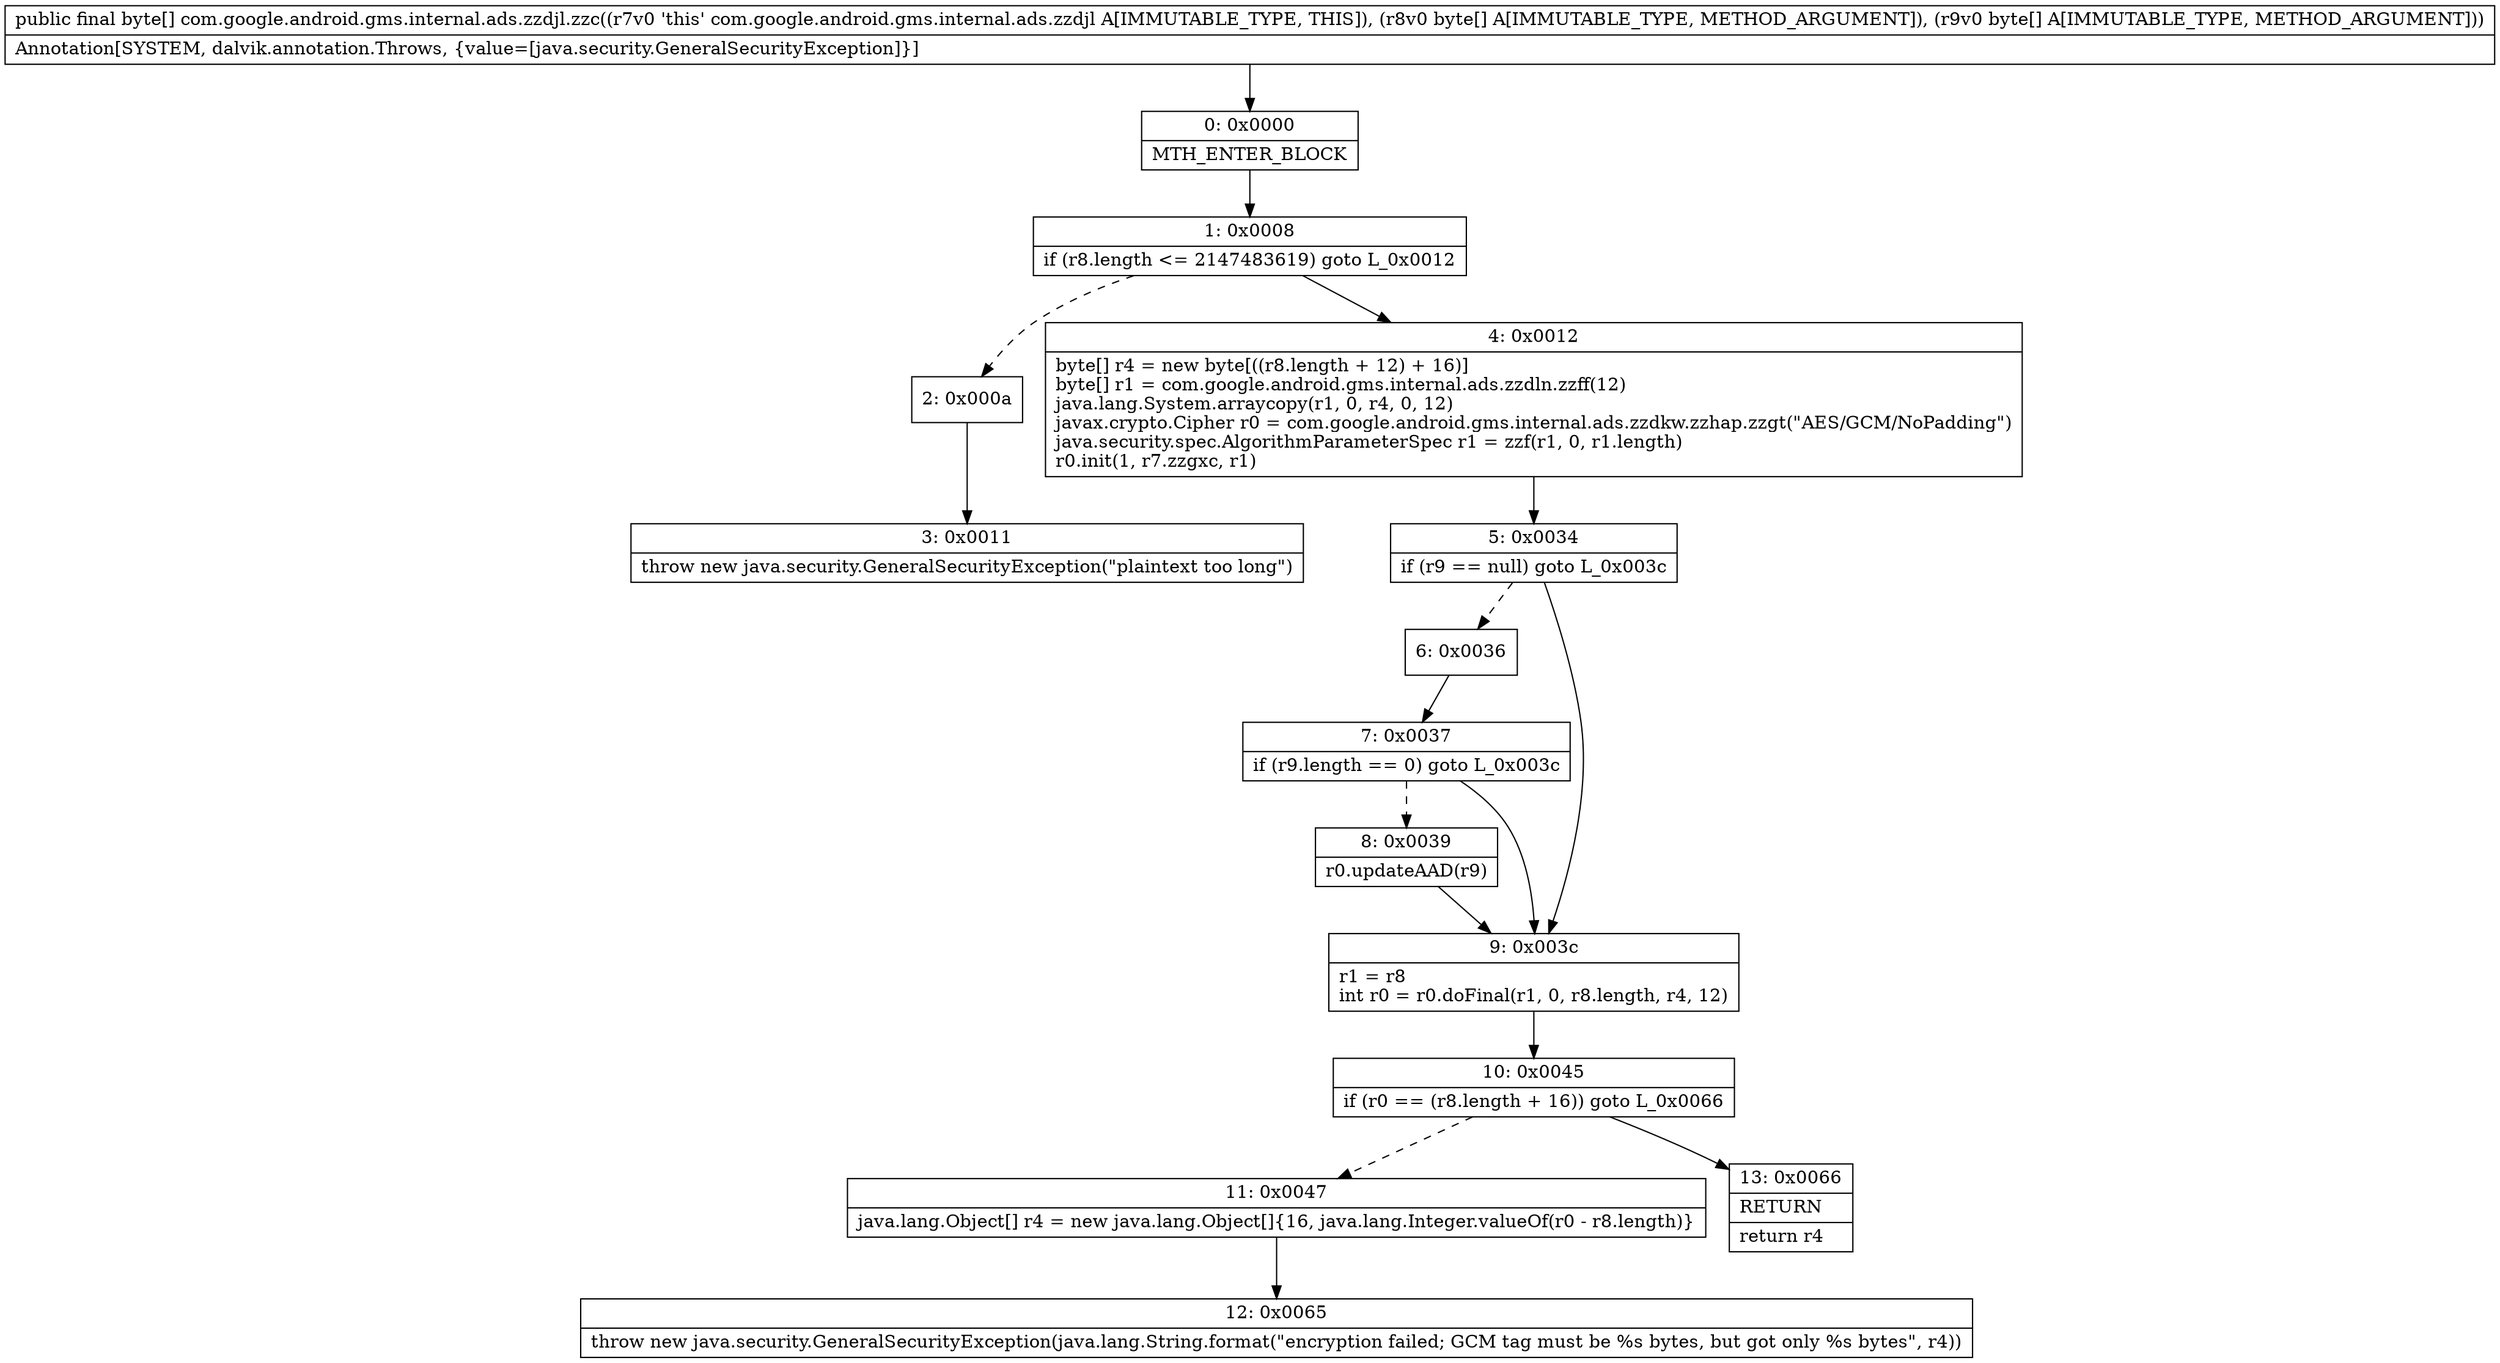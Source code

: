 digraph "CFG forcom.google.android.gms.internal.ads.zzdjl.zzc([B[B)[B" {
Node_0 [shape=record,label="{0\:\ 0x0000|MTH_ENTER_BLOCK\l}"];
Node_1 [shape=record,label="{1\:\ 0x0008|if (r8.length \<= 2147483619) goto L_0x0012\l}"];
Node_2 [shape=record,label="{2\:\ 0x000a}"];
Node_3 [shape=record,label="{3\:\ 0x0011|throw new java.security.GeneralSecurityException(\"plaintext too long\")\l}"];
Node_4 [shape=record,label="{4\:\ 0x0012|byte[] r4 = new byte[((r8.length + 12) + 16)]\lbyte[] r1 = com.google.android.gms.internal.ads.zzdln.zzff(12)\ljava.lang.System.arraycopy(r1, 0, r4, 0, 12)\ljavax.crypto.Cipher r0 = com.google.android.gms.internal.ads.zzdkw.zzhap.zzgt(\"AES\/GCM\/NoPadding\")\ljava.security.spec.AlgorithmParameterSpec r1 = zzf(r1, 0, r1.length)\lr0.init(1, r7.zzgxc, r1)\l}"];
Node_5 [shape=record,label="{5\:\ 0x0034|if (r9 == null) goto L_0x003c\l}"];
Node_6 [shape=record,label="{6\:\ 0x0036}"];
Node_7 [shape=record,label="{7\:\ 0x0037|if (r9.length == 0) goto L_0x003c\l}"];
Node_8 [shape=record,label="{8\:\ 0x0039|r0.updateAAD(r9)\l}"];
Node_9 [shape=record,label="{9\:\ 0x003c|r1 = r8\lint r0 = r0.doFinal(r1, 0, r8.length, r4, 12)\l}"];
Node_10 [shape=record,label="{10\:\ 0x0045|if (r0 == (r8.length + 16)) goto L_0x0066\l}"];
Node_11 [shape=record,label="{11\:\ 0x0047|java.lang.Object[] r4 = new java.lang.Object[]\{16, java.lang.Integer.valueOf(r0 \- r8.length)\}\l}"];
Node_12 [shape=record,label="{12\:\ 0x0065|throw new java.security.GeneralSecurityException(java.lang.String.format(\"encryption failed; GCM tag must be %s bytes, but got only %s bytes\", r4))\l}"];
Node_13 [shape=record,label="{13\:\ 0x0066|RETURN\l|return r4\l}"];
MethodNode[shape=record,label="{public final byte[] com.google.android.gms.internal.ads.zzdjl.zzc((r7v0 'this' com.google.android.gms.internal.ads.zzdjl A[IMMUTABLE_TYPE, THIS]), (r8v0 byte[] A[IMMUTABLE_TYPE, METHOD_ARGUMENT]), (r9v0 byte[] A[IMMUTABLE_TYPE, METHOD_ARGUMENT]))  | Annotation[SYSTEM, dalvik.annotation.Throws, \{value=[java.security.GeneralSecurityException]\}]\l}"];
MethodNode -> Node_0;
Node_0 -> Node_1;
Node_1 -> Node_2[style=dashed];
Node_1 -> Node_4;
Node_2 -> Node_3;
Node_4 -> Node_5;
Node_5 -> Node_6[style=dashed];
Node_5 -> Node_9;
Node_6 -> Node_7;
Node_7 -> Node_8[style=dashed];
Node_7 -> Node_9;
Node_8 -> Node_9;
Node_9 -> Node_10;
Node_10 -> Node_11[style=dashed];
Node_10 -> Node_13;
Node_11 -> Node_12;
}

